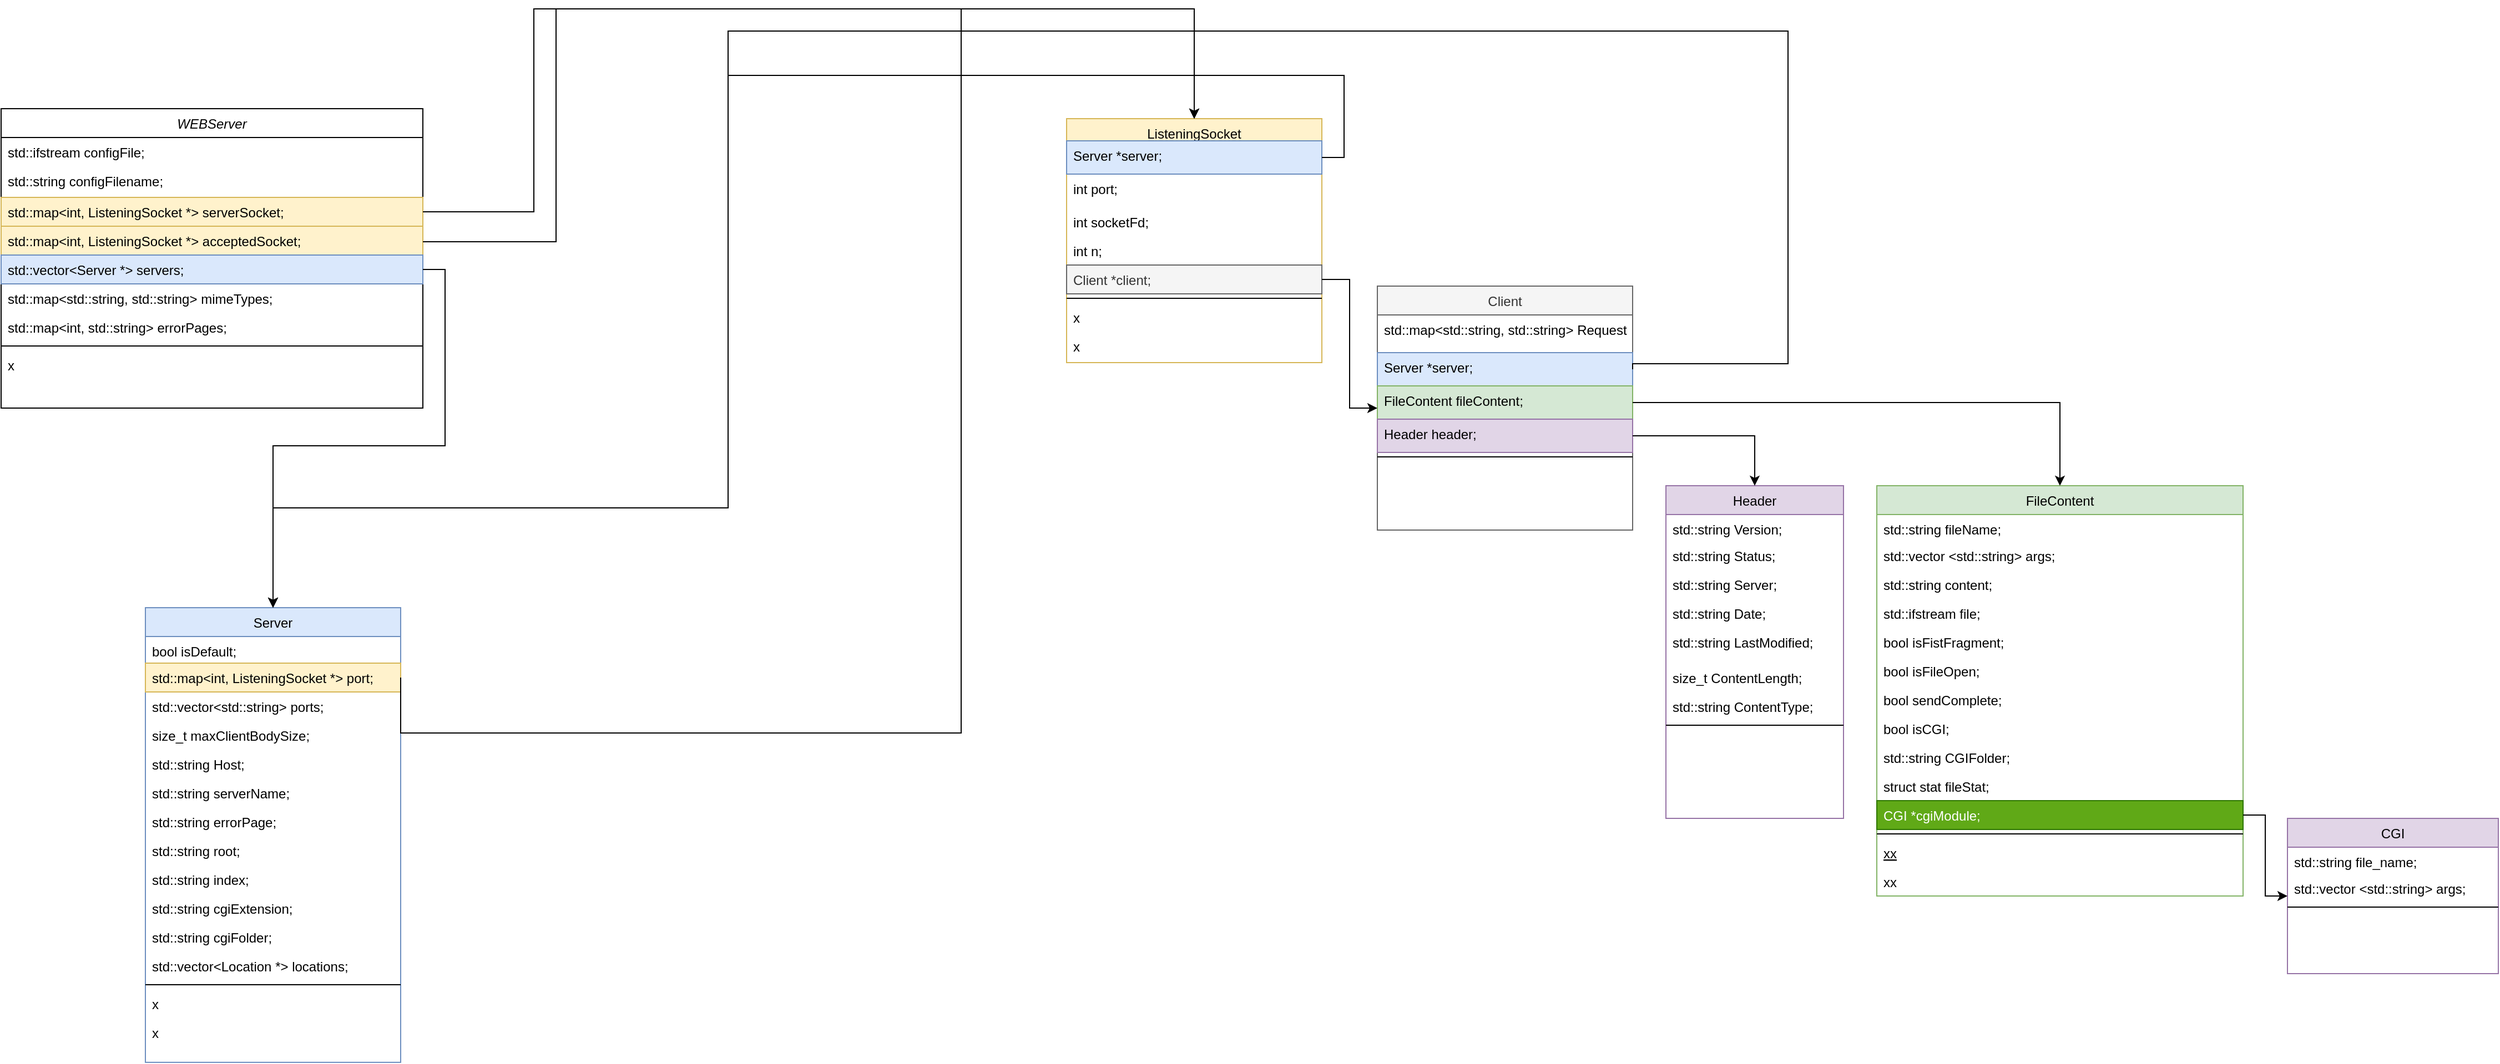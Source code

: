 <mxfile version="24.4.8" type="device">
  <diagram id="C5RBs43oDa-KdzZeNtuy" name="Page-1">
    <mxGraphModel dx="2739" dy="6313" grid="1" gridSize="10" guides="1" tooltips="1" connect="1" arrows="1" fold="1" page="1" pageScale="1" pageWidth="2336" pageHeight="1654" math="0" shadow="0">
      <root>
        <mxCell id="WIyWlLk6GJQsqaUBKTNV-0" />
        <mxCell id="WIyWlLk6GJQsqaUBKTNV-1" parent="WIyWlLk6GJQsqaUBKTNV-0" />
        <mxCell id="zkfFHV4jXpPFQw0GAbJ--0" value="WEBServer" style="swimlane;fontStyle=2;align=center;verticalAlign=top;childLayout=stackLayout;horizontal=1;startSize=26;horizontalStack=0;resizeParent=1;resizeLast=0;collapsible=1;marginBottom=0;rounded=0;shadow=0;strokeWidth=1;" parent="WIyWlLk6GJQsqaUBKTNV-1" vertex="1">
          <mxGeometry x="60" y="-4530" width="380" height="270" as="geometry">
            <mxRectangle x="230" y="140" width="160" height="26" as="alternateBounds" />
          </mxGeometry>
        </mxCell>
        <mxCell id="zkfFHV4jXpPFQw0GAbJ--1" value="std::ifstream     configFile;" style="text;align=left;verticalAlign=top;spacingLeft=4;spacingRight=4;overflow=hidden;rotatable=0;points=[[0,0.5],[1,0.5]];portConstraint=eastwest;" parent="zkfFHV4jXpPFQw0GAbJ--0" vertex="1">
          <mxGeometry y="26" width="380" height="26" as="geometry" />
        </mxCell>
        <mxCell id="zkfFHV4jXpPFQw0GAbJ--2" value="        std::string         configFilename;" style="text;align=left;verticalAlign=top;spacingLeft=4;spacingRight=4;overflow=hidden;rotatable=0;points=[[0,0.5],[1,0.5]];portConstraint=eastwest;rounded=0;shadow=0;html=0;" parent="zkfFHV4jXpPFQw0GAbJ--0" vertex="1">
          <mxGeometry y="52" width="380" height="28" as="geometry" />
        </mxCell>
        <mxCell id="zkfFHV4jXpPFQw0GAbJ--3" value="        std::map&lt;int, ListeningSocket *&gt;    serverSocket;" style="text;align=left;verticalAlign=top;spacingLeft=4;spacingRight=4;overflow=hidden;rotatable=0;points=[[0,0.5],[1,0.5]];portConstraint=eastwest;rounded=0;shadow=0;html=0;fillColor=#fff2cc;strokeColor=#d6b656;" parent="zkfFHV4jXpPFQw0GAbJ--0" vertex="1">
          <mxGeometry y="80" width="380" height="26" as="geometry" />
        </mxCell>
        <mxCell id="ML2xo1FJerdkUP84CqIJ-1" value="std::map&lt;int, ListeningSocket *&gt; acceptedSocket;" style="text;align=left;verticalAlign=top;spacingLeft=4;spacingRight=4;overflow=hidden;rotatable=0;points=[[0,0.5],[1,0.5]];portConstraint=eastwest;rounded=0;shadow=0;html=0;fillColor=#fff2cc;strokeColor=#d6b656;" vertex="1" parent="zkfFHV4jXpPFQw0GAbJ--0">
          <mxGeometry y="106" width="380" height="26" as="geometry" />
        </mxCell>
        <mxCell id="ML2xo1FJerdkUP84CqIJ-2" value="        std::vector&lt;Server *&gt;   servers;" style="text;align=left;verticalAlign=top;spacingLeft=4;spacingRight=4;overflow=hidden;rotatable=0;points=[[0,0.5],[1,0.5]];portConstraint=eastwest;rounded=0;shadow=0;html=0;fillColor=#dae8fc;strokeColor=#6c8ebf;" vertex="1" parent="zkfFHV4jXpPFQw0GAbJ--0">
          <mxGeometry y="132" width="380" height="26" as="geometry" />
        </mxCell>
        <mxCell id="ML2xo1FJerdkUP84CqIJ-3" value="        std::map&lt;std::string, std::string&gt;  mimeTypes;" style="text;align=left;verticalAlign=top;spacingLeft=4;spacingRight=4;overflow=hidden;rotatable=0;points=[[0,0.5],[1,0.5]];portConstraint=eastwest;rounded=0;shadow=0;html=0;" vertex="1" parent="zkfFHV4jXpPFQw0GAbJ--0">
          <mxGeometry y="158" width="380" height="26" as="geometry" />
        </mxCell>
        <mxCell id="ML2xo1FJerdkUP84CqIJ-4" value="        std::map&lt;int, std::string&gt;  errorPages;" style="text;align=left;verticalAlign=top;spacingLeft=4;spacingRight=4;overflow=hidden;rotatable=0;points=[[0,0.5],[1,0.5]];portConstraint=eastwest;rounded=0;shadow=0;html=0;" vertex="1" parent="zkfFHV4jXpPFQw0GAbJ--0">
          <mxGeometry y="184" width="380" height="26" as="geometry" />
        </mxCell>
        <mxCell id="zkfFHV4jXpPFQw0GAbJ--4" value="" style="line;html=1;strokeWidth=1;align=left;verticalAlign=middle;spacingTop=-1;spacingLeft=3;spacingRight=3;rotatable=0;labelPosition=right;points=[];portConstraint=eastwest;" parent="zkfFHV4jXpPFQw0GAbJ--0" vertex="1">
          <mxGeometry y="210" width="380" height="8" as="geometry" />
        </mxCell>
        <mxCell id="zkfFHV4jXpPFQw0GAbJ--5" value="x" style="text;align=left;verticalAlign=top;spacingLeft=4;spacingRight=4;overflow=hidden;rotatable=0;points=[[0,0.5],[1,0.5]];portConstraint=eastwest;" parent="zkfFHV4jXpPFQw0GAbJ--0" vertex="1">
          <mxGeometry y="218" width="380" height="26" as="geometry" />
        </mxCell>
        <mxCell id="zkfFHV4jXpPFQw0GAbJ--6" value="FileContent" style="swimlane;fontStyle=0;align=center;verticalAlign=top;childLayout=stackLayout;horizontal=1;startSize=26;horizontalStack=0;resizeParent=1;resizeLast=0;collapsible=1;marginBottom=0;rounded=0;shadow=0;strokeWidth=1;fillColor=#d5e8d4;strokeColor=#82b366;" parent="WIyWlLk6GJQsqaUBKTNV-1" vertex="1">
          <mxGeometry x="1750" y="-4190" width="330" height="370" as="geometry">
            <mxRectangle x="130" y="380" width="160" height="26" as="alternateBounds" />
          </mxGeometry>
        </mxCell>
        <mxCell id="zkfFHV4jXpPFQw0GAbJ--7" value="std::string fileName;" style="text;align=left;verticalAlign=top;spacingLeft=4;spacingRight=4;overflow=hidden;rotatable=0;points=[[0,0.5],[1,0.5]];portConstraint=eastwest;" parent="zkfFHV4jXpPFQw0GAbJ--6" vertex="1">
          <mxGeometry y="26" width="330" height="24" as="geometry" />
        </mxCell>
        <mxCell id="ML2xo1FJerdkUP84CqIJ-68" value="std::vector &lt;std::string&gt; args;" style="text;align=left;verticalAlign=top;spacingLeft=4;spacingRight=4;overflow=hidden;rotatable=0;points=[[0,0.5],[1,0.5]];portConstraint=eastwest;rounded=0;shadow=0;html=0;" vertex="1" parent="zkfFHV4jXpPFQw0GAbJ--6">
          <mxGeometry y="50" width="330" height="26" as="geometry" />
        </mxCell>
        <mxCell id="ML2xo1FJerdkUP84CqIJ-76" value="std::string content;" style="text;align=left;verticalAlign=top;spacingLeft=4;spacingRight=4;overflow=hidden;rotatable=0;points=[[0,0.5],[1,0.5]];portConstraint=eastwest;rounded=0;shadow=0;html=0;" vertex="1" parent="zkfFHV4jXpPFQw0GAbJ--6">
          <mxGeometry y="76" width="330" height="26" as="geometry" />
        </mxCell>
        <mxCell id="ML2xo1FJerdkUP84CqIJ-75" value="std::ifstream file;" style="text;align=left;verticalAlign=top;spacingLeft=4;spacingRight=4;overflow=hidden;rotatable=0;points=[[0,0.5],[1,0.5]];portConstraint=eastwest;rounded=0;shadow=0;html=0;" vertex="1" parent="zkfFHV4jXpPFQw0GAbJ--6">
          <mxGeometry y="102" width="330" height="26" as="geometry" />
        </mxCell>
        <mxCell id="ML2xo1FJerdkUP84CqIJ-74" value="bool isFistFragment;" style="text;align=left;verticalAlign=top;spacingLeft=4;spacingRight=4;overflow=hidden;rotatable=0;points=[[0,0.5],[1,0.5]];portConstraint=eastwest;rounded=0;shadow=0;html=0;" vertex="1" parent="zkfFHV4jXpPFQw0GAbJ--6">
          <mxGeometry y="128" width="330" height="26" as="geometry" />
        </mxCell>
        <mxCell id="ML2xo1FJerdkUP84CqIJ-73" value="bool isFileOpen;" style="text;align=left;verticalAlign=top;spacingLeft=4;spacingRight=4;overflow=hidden;rotatable=0;points=[[0,0.5],[1,0.5]];portConstraint=eastwest;rounded=0;shadow=0;html=0;" vertex="1" parent="zkfFHV4jXpPFQw0GAbJ--6">
          <mxGeometry y="154" width="330" height="26" as="geometry" />
        </mxCell>
        <mxCell id="ML2xo1FJerdkUP84CqIJ-72" value="bool sendComplete;" style="text;align=left;verticalAlign=top;spacingLeft=4;spacingRight=4;overflow=hidden;rotatable=0;points=[[0,0.5],[1,0.5]];portConstraint=eastwest;rounded=0;shadow=0;html=0;" vertex="1" parent="zkfFHV4jXpPFQw0GAbJ--6">
          <mxGeometry y="180" width="330" height="26" as="geometry" />
        </mxCell>
        <mxCell id="ML2xo1FJerdkUP84CqIJ-71" value="bool isCGI;" style="text;align=left;verticalAlign=top;spacingLeft=4;spacingRight=4;overflow=hidden;rotatable=0;points=[[0,0.5],[1,0.5]];portConstraint=eastwest;rounded=0;shadow=0;html=0;" vertex="1" parent="zkfFHV4jXpPFQw0GAbJ--6">
          <mxGeometry y="206" width="330" height="26" as="geometry" />
        </mxCell>
        <mxCell id="ML2xo1FJerdkUP84CqIJ-88" value="std::string CGIFolder;" style="text;align=left;verticalAlign=top;spacingLeft=4;spacingRight=4;overflow=hidden;rotatable=0;points=[[0,0.5],[1,0.5]];portConstraint=eastwest;rounded=0;shadow=0;html=0;" vertex="1" parent="zkfFHV4jXpPFQw0GAbJ--6">
          <mxGeometry y="232" width="330" height="26" as="geometry" />
        </mxCell>
        <mxCell id="ML2xo1FJerdkUP84CqIJ-70" value="struct stat fileStat;" style="text;align=left;verticalAlign=top;spacingLeft=4;spacingRight=4;overflow=hidden;rotatable=0;points=[[0,0.5],[1,0.5]];portConstraint=eastwest;rounded=0;shadow=0;html=0;" vertex="1" parent="zkfFHV4jXpPFQw0GAbJ--6">
          <mxGeometry y="258" width="330" height="26" as="geometry" />
        </mxCell>
        <mxCell id="ML2xo1FJerdkUP84CqIJ-69" value="CGI *cgiModule;" style="text;align=left;verticalAlign=top;spacingLeft=4;spacingRight=4;overflow=hidden;rotatable=0;points=[[0,0.5],[1,0.5]];portConstraint=eastwest;rounded=0;shadow=0;html=0;fillColor=#60a917;fontColor=#ffffff;strokeColor=#2D7600;" vertex="1" parent="zkfFHV4jXpPFQw0GAbJ--6">
          <mxGeometry y="284" width="330" height="26" as="geometry" />
        </mxCell>
        <mxCell id="zkfFHV4jXpPFQw0GAbJ--9" value="" style="line;html=1;strokeWidth=1;align=left;verticalAlign=middle;spacingTop=-1;spacingLeft=3;spacingRight=3;rotatable=0;labelPosition=right;points=[];portConstraint=eastwest;" parent="zkfFHV4jXpPFQw0GAbJ--6" vertex="1">
          <mxGeometry y="310" width="330" height="8" as="geometry" />
        </mxCell>
        <mxCell id="zkfFHV4jXpPFQw0GAbJ--10" value="xx" style="text;align=left;verticalAlign=top;spacingLeft=4;spacingRight=4;overflow=hidden;rotatable=0;points=[[0,0.5],[1,0.5]];portConstraint=eastwest;fontStyle=4" parent="zkfFHV4jXpPFQw0GAbJ--6" vertex="1">
          <mxGeometry y="318" width="330" height="26" as="geometry" />
        </mxCell>
        <mxCell id="zkfFHV4jXpPFQw0GAbJ--11" value="xx" style="text;align=left;verticalAlign=top;spacingLeft=4;spacingRight=4;overflow=hidden;rotatable=0;points=[[0,0.5],[1,0.5]];portConstraint=eastwest;" parent="zkfFHV4jXpPFQw0GAbJ--6" vertex="1">
          <mxGeometry y="344" width="330" height="26" as="geometry" />
        </mxCell>
        <mxCell id="zkfFHV4jXpPFQw0GAbJ--13" value="Header" style="swimlane;fontStyle=0;align=center;verticalAlign=top;childLayout=stackLayout;horizontal=1;startSize=26;horizontalStack=0;resizeParent=1;resizeLast=0;collapsible=1;marginBottom=0;rounded=0;shadow=0;strokeWidth=1;fillColor=#e1d5e7;strokeColor=#9673a6;" parent="WIyWlLk6GJQsqaUBKTNV-1" vertex="1">
          <mxGeometry x="1560" y="-4190" width="160" height="300" as="geometry">
            <mxRectangle x="340" y="380" width="170" height="26" as="alternateBounds" />
          </mxGeometry>
        </mxCell>
        <mxCell id="zkfFHV4jXpPFQw0GAbJ--14" value="        std::string Version;" style="text;align=left;verticalAlign=top;spacingLeft=4;spacingRight=4;overflow=hidden;rotatable=0;points=[[0,0.5],[1,0.5]];portConstraint=eastwest;" parent="zkfFHV4jXpPFQw0GAbJ--13" vertex="1">
          <mxGeometry y="26" width="160" height="24" as="geometry" />
        </mxCell>
        <mxCell id="ML2xo1FJerdkUP84CqIJ-53" value="std::string Status;" style="text;align=left;verticalAlign=top;spacingLeft=4;spacingRight=4;overflow=hidden;rotatable=0;points=[[0,0.5],[1,0.5]];portConstraint=eastwest;" vertex="1" parent="zkfFHV4jXpPFQw0GAbJ--13">
          <mxGeometry y="50" width="160" height="26" as="geometry" />
        </mxCell>
        <mxCell id="ML2xo1FJerdkUP84CqIJ-52" value="std::string Server;" style="text;align=left;verticalAlign=top;spacingLeft=4;spacingRight=4;overflow=hidden;rotatable=0;points=[[0,0.5],[1,0.5]];portConstraint=eastwest;" vertex="1" parent="zkfFHV4jXpPFQw0GAbJ--13">
          <mxGeometry y="76" width="160" height="26" as="geometry" />
        </mxCell>
        <mxCell id="ML2xo1FJerdkUP84CqIJ-51" value="std::string Date;" style="text;align=left;verticalAlign=top;spacingLeft=4;spacingRight=4;overflow=hidden;rotatable=0;points=[[0,0.5],[1,0.5]];portConstraint=eastwest;" vertex="1" parent="zkfFHV4jXpPFQw0GAbJ--13">
          <mxGeometry y="102" width="160" height="26" as="geometry" />
        </mxCell>
        <mxCell id="ML2xo1FJerdkUP84CqIJ-50" value="std::string LastModified;" style="text;align=left;verticalAlign=top;spacingLeft=4;spacingRight=4;overflow=hidden;rotatable=0;points=[[0,0.5],[1,0.5]];portConstraint=eastwest;" vertex="1" parent="zkfFHV4jXpPFQw0GAbJ--13">
          <mxGeometry y="128" width="160" height="32" as="geometry" />
        </mxCell>
        <mxCell id="ML2xo1FJerdkUP84CqIJ-49" value="size_t ContentLength;" style="text;align=left;verticalAlign=top;spacingLeft=4;spacingRight=4;overflow=hidden;rotatable=0;points=[[0,0.5],[1,0.5]];portConstraint=eastwest;" vertex="1" parent="zkfFHV4jXpPFQw0GAbJ--13">
          <mxGeometry y="160" width="160" height="26" as="geometry" />
        </mxCell>
        <mxCell id="ML2xo1FJerdkUP84CqIJ-55" value="std::string ContentType;" style="text;align=left;verticalAlign=top;spacingLeft=4;spacingRight=4;overflow=hidden;rotatable=0;points=[[0,0.5],[1,0.5]];portConstraint=eastwest;" vertex="1" parent="zkfFHV4jXpPFQw0GAbJ--13">
          <mxGeometry y="186" width="160" height="26" as="geometry" />
        </mxCell>
        <mxCell id="zkfFHV4jXpPFQw0GAbJ--15" value="" style="line;html=1;strokeWidth=1;align=left;verticalAlign=middle;spacingTop=-1;spacingLeft=3;spacingRight=3;rotatable=0;labelPosition=right;points=[];portConstraint=eastwest;" parent="zkfFHV4jXpPFQw0GAbJ--13" vertex="1">
          <mxGeometry y="212" width="160" height="8" as="geometry" />
        </mxCell>
        <mxCell id="zkfFHV4jXpPFQw0GAbJ--17" value="Server" style="swimlane;fontStyle=0;align=center;verticalAlign=top;childLayout=stackLayout;horizontal=1;startSize=26;horizontalStack=0;resizeParent=1;resizeLast=0;collapsible=1;marginBottom=0;rounded=0;shadow=0;strokeWidth=1;fillColor=#dae8fc;strokeColor=#6c8ebf;" parent="WIyWlLk6GJQsqaUBKTNV-1" vertex="1">
          <mxGeometry x="190" y="-4080" width="230" height="410" as="geometry">
            <mxRectangle x="550" y="140" width="160" height="26" as="alternateBounds" />
          </mxGeometry>
        </mxCell>
        <mxCell id="zkfFHV4jXpPFQw0GAbJ--18" value="        bool        isDefault;" style="text;align=left;verticalAlign=top;spacingLeft=4;spacingRight=4;overflow=hidden;rotatable=0;points=[[0,0.5],[1,0.5]];portConstraint=eastwest;fontStyle=0" parent="zkfFHV4jXpPFQw0GAbJ--17" vertex="1">
          <mxGeometry y="26" width="230" height="24" as="geometry" />
        </mxCell>
        <mxCell id="zkfFHV4jXpPFQw0GAbJ--19" value="std::map&lt;int, ListeningSocket *&gt; port;" style="text;align=left;verticalAlign=top;spacingLeft=4;spacingRight=4;overflow=hidden;rotatable=0;points=[[0,0.5],[1,0.5]];portConstraint=eastwest;rounded=0;shadow=0;html=0;fillColor=#fff2cc;strokeColor=#d6b656;" parent="zkfFHV4jXpPFQw0GAbJ--17" vertex="1">
          <mxGeometry y="50" width="230" height="26" as="geometry" />
        </mxCell>
        <mxCell id="ML2xo1FJerdkUP84CqIJ-5" value="std::vector&lt;std::string&gt; ports;" style="text;align=left;verticalAlign=top;spacingLeft=4;spacingRight=4;overflow=hidden;rotatable=0;points=[[0,0.5],[1,0.5]];portConstraint=eastwest;rounded=0;shadow=0;html=0;" vertex="1" parent="zkfFHV4jXpPFQw0GAbJ--17">
          <mxGeometry y="76" width="230" height="26" as="geometry" />
        </mxCell>
        <mxCell id="ML2xo1FJerdkUP84CqIJ-6" value="size_t maxClientBodySize;" style="text;align=left;verticalAlign=top;spacingLeft=4;spacingRight=4;overflow=hidden;rotatable=0;points=[[0,0.5],[1,0.5]];portConstraint=eastwest;rounded=0;shadow=0;html=0;" vertex="1" parent="zkfFHV4jXpPFQw0GAbJ--17">
          <mxGeometry y="102" width="230" height="26" as="geometry" />
        </mxCell>
        <mxCell id="ML2xo1FJerdkUP84CqIJ-7" value="std::string Host;" style="text;align=left;verticalAlign=top;spacingLeft=4;spacingRight=4;overflow=hidden;rotatable=0;points=[[0,0.5],[1,0.5]];portConstraint=eastwest;rounded=0;shadow=0;html=0;" vertex="1" parent="zkfFHV4jXpPFQw0GAbJ--17">
          <mxGeometry y="128" width="230" height="26" as="geometry" />
        </mxCell>
        <mxCell id="ML2xo1FJerdkUP84CqIJ-10" value="std::string serverName;" style="text;align=left;verticalAlign=top;spacingLeft=4;spacingRight=4;overflow=hidden;rotatable=0;points=[[0,0.5],[1,0.5]];portConstraint=eastwest;rounded=0;shadow=0;html=0;" vertex="1" parent="zkfFHV4jXpPFQw0GAbJ--17">
          <mxGeometry y="154" width="230" height="26" as="geometry" />
        </mxCell>
        <mxCell id="ML2xo1FJerdkUP84CqIJ-8" value="std::string errorPage;" style="text;align=left;verticalAlign=top;spacingLeft=4;spacingRight=4;overflow=hidden;rotatable=0;points=[[0,0.5],[1,0.5]];portConstraint=eastwest;rounded=0;shadow=0;html=0;" vertex="1" parent="zkfFHV4jXpPFQw0GAbJ--17">
          <mxGeometry y="180" width="230" height="26" as="geometry" />
        </mxCell>
        <mxCell id="ML2xo1FJerdkUP84CqIJ-9" value="std::string root;" style="text;align=left;verticalAlign=top;spacingLeft=4;spacingRight=4;overflow=hidden;rotatable=0;points=[[0,0.5],[1,0.5]];portConstraint=eastwest;rounded=0;shadow=0;html=0;" vertex="1" parent="zkfFHV4jXpPFQw0GAbJ--17">
          <mxGeometry y="206" width="230" height="26" as="geometry" />
        </mxCell>
        <mxCell id="ML2xo1FJerdkUP84CqIJ-16" value="std::string index;" style="text;align=left;verticalAlign=top;spacingLeft=4;spacingRight=4;overflow=hidden;rotatable=0;points=[[0,0.5],[1,0.5]];portConstraint=eastwest;rounded=0;shadow=0;html=0;" vertex="1" parent="zkfFHV4jXpPFQw0GAbJ--17">
          <mxGeometry y="232" width="230" height="26" as="geometry" />
        </mxCell>
        <mxCell id="ML2xo1FJerdkUP84CqIJ-15" value="std::string cgiExtension;" style="text;align=left;verticalAlign=top;spacingLeft=4;spacingRight=4;overflow=hidden;rotatable=0;points=[[0,0.5],[1,0.5]];portConstraint=eastwest;rounded=0;shadow=0;html=0;" vertex="1" parent="zkfFHV4jXpPFQw0GAbJ--17">
          <mxGeometry y="258" width="230" height="26" as="geometry" />
        </mxCell>
        <mxCell id="ML2xo1FJerdkUP84CqIJ-14" value="std::string cgiFolder;" style="text;align=left;verticalAlign=top;spacingLeft=4;spacingRight=4;overflow=hidden;rotatable=0;points=[[0,0.5],[1,0.5]];portConstraint=eastwest;rounded=0;shadow=0;html=0;" vertex="1" parent="zkfFHV4jXpPFQw0GAbJ--17">
          <mxGeometry y="284" width="230" height="26" as="geometry" />
        </mxCell>
        <mxCell id="ML2xo1FJerdkUP84CqIJ-13" value="std::vector&lt;Location *&gt; locations;" style="text;align=left;verticalAlign=top;spacingLeft=4;spacingRight=4;overflow=hidden;rotatable=0;points=[[0,0.5],[1,0.5]];portConstraint=eastwest;rounded=0;shadow=0;html=0;" vertex="1" parent="zkfFHV4jXpPFQw0GAbJ--17">
          <mxGeometry y="310" width="230" height="26" as="geometry" />
        </mxCell>
        <mxCell id="zkfFHV4jXpPFQw0GAbJ--23" value="" style="line;html=1;strokeWidth=1;align=left;verticalAlign=middle;spacingTop=-1;spacingLeft=3;spacingRight=3;rotatable=0;labelPosition=right;points=[];portConstraint=eastwest;" parent="zkfFHV4jXpPFQw0GAbJ--17" vertex="1">
          <mxGeometry y="336" width="230" height="8" as="geometry" />
        </mxCell>
        <mxCell id="zkfFHV4jXpPFQw0GAbJ--24" value="x" style="text;align=left;verticalAlign=top;spacingLeft=4;spacingRight=4;overflow=hidden;rotatable=0;points=[[0,0.5],[1,0.5]];portConstraint=eastwest;" parent="zkfFHV4jXpPFQw0GAbJ--17" vertex="1">
          <mxGeometry y="344" width="230" height="26" as="geometry" />
        </mxCell>
        <mxCell id="zkfFHV4jXpPFQw0GAbJ--25" value="x" style="text;align=left;verticalAlign=top;spacingLeft=4;spacingRight=4;overflow=hidden;rotatable=0;points=[[0,0.5],[1,0.5]];portConstraint=eastwest;" parent="zkfFHV4jXpPFQw0GAbJ--17" vertex="1">
          <mxGeometry y="370" width="230" height="26" as="geometry" />
        </mxCell>
        <mxCell id="ML2xo1FJerdkUP84CqIJ-17" value="ListeningSocket" style="swimlane;fontStyle=0;align=center;verticalAlign=top;childLayout=stackLayout;horizontal=1;startSize=20;horizontalStack=0;resizeParent=1;resizeLast=0;collapsible=1;marginBottom=0;rounded=0;shadow=0;strokeWidth=1;fillColor=#fff2cc;strokeColor=#d6b656;" vertex="1" parent="WIyWlLk6GJQsqaUBKTNV-1">
          <mxGeometry x="1020" y="-4521" width="230" height="220" as="geometry">
            <mxRectangle x="550" y="140" width="160" height="26" as="alternateBounds" />
          </mxGeometry>
        </mxCell>
        <mxCell id="ML2xo1FJerdkUP84CqIJ-18" value="    Server *server;" style="text;align=left;verticalAlign=top;spacingLeft=4;spacingRight=4;overflow=hidden;rotatable=0;points=[[0,0.5],[1,0.5]];portConstraint=eastwest;fillColor=#dae8fc;strokeColor=#6c8ebf;" vertex="1" parent="ML2xo1FJerdkUP84CqIJ-17">
          <mxGeometry y="20" width="230" height="30" as="geometry" />
        </mxCell>
        <mxCell id="ML2xo1FJerdkUP84CqIJ-19" value="int port;" style="text;align=left;verticalAlign=top;spacingLeft=4;spacingRight=4;overflow=hidden;rotatable=0;points=[[0,0.5],[1,0.5]];portConstraint=eastwest;rounded=0;shadow=0;html=0;" vertex="1" parent="ML2xo1FJerdkUP84CqIJ-17">
          <mxGeometry y="50" width="230" height="30" as="geometry" />
        </mxCell>
        <mxCell id="ML2xo1FJerdkUP84CqIJ-20" value="int socketFd;" style="text;align=left;verticalAlign=top;spacingLeft=4;spacingRight=4;overflow=hidden;rotatable=0;points=[[0,0.5],[1,0.5]];portConstraint=eastwest;rounded=0;shadow=0;html=0;" vertex="1" parent="ML2xo1FJerdkUP84CqIJ-17">
          <mxGeometry y="80" width="230" height="26" as="geometry" />
        </mxCell>
        <mxCell id="ML2xo1FJerdkUP84CqIJ-21" value="int n;" style="text;align=left;verticalAlign=top;spacingLeft=4;spacingRight=4;overflow=hidden;rotatable=0;points=[[0,0.5],[1,0.5]];portConstraint=eastwest;rounded=0;shadow=0;html=0;" vertex="1" parent="ML2xo1FJerdkUP84CqIJ-17">
          <mxGeometry y="106" width="230" height="26" as="geometry" />
        </mxCell>
        <mxCell id="ML2xo1FJerdkUP84CqIJ-22" value="Client *client;" style="text;align=left;verticalAlign=top;spacingLeft=4;spacingRight=4;overflow=hidden;rotatable=0;points=[[0,0.5],[1,0.5]];portConstraint=eastwest;rounded=0;shadow=0;html=0;fillColor=#f5f5f5;fontColor=#333333;strokeColor=#666666;" vertex="1" parent="ML2xo1FJerdkUP84CqIJ-17">
          <mxGeometry y="132" width="230" height="26" as="geometry" />
        </mxCell>
        <mxCell id="ML2xo1FJerdkUP84CqIJ-30" value="" style="line;html=1;strokeWidth=1;align=left;verticalAlign=middle;spacingTop=-1;spacingLeft=3;spacingRight=3;rotatable=0;labelPosition=right;points=[];portConstraint=eastwest;" vertex="1" parent="ML2xo1FJerdkUP84CqIJ-17">
          <mxGeometry y="158" width="230" height="8" as="geometry" />
        </mxCell>
        <mxCell id="ML2xo1FJerdkUP84CqIJ-31" value="x" style="text;align=left;verticalAlign=top;spacingLeft=4;spacingRight=4;overflow=hidden;rotatable=0;points=[[0,0.5],[1,0.5]];portConstraint=eastwest;" vertex="1" parent="ML2xo1FJerdkUP84CqIJ-17">
          <mxGeometry y="166" width="230" height="26" as="geometry" />
        </mxCell>
        <mxCell id="ML2xo1FJerdkUP84CqIJ-32" value="x" style="text;align=left;verticalAlign=top;spacingLeft=4;spacingRight=4;overflow=hidden;rotatable=0;points=[[0,0.5],[1,0.5]];portConstraint=eastwest;" vertex="1" parent="ML2xo1FJerdkUP84CqIJ-17">
          <mxGeometry y="192" width="230" height="26" as="geometry" />
        </mxCell>
        <mxCell id="ML2xo1FJerdkUP84CqIJ-41" value="Client" style="swimlane;fontStyle=0;align=center;verticalAlign=top;childLayout=stackLayout;horizontal=1;startSize=26;horizontalStack=0;resizeParent=1;resizeLast=0;collapsible=1;marginBottom=0;rounded=0;shadow=0;strokeWidth=1;fillColor=#f5f5f5;fontColor=#333333;strokeColor=#666666;" vertex="1" parent="WIyWlLk6GJQsqaUBKTNV-1">
          <mxGeometry x="1300" y="-4370" width="230" height="220" as="geometry">
            <mxRectangle x="340" y="380" width="170" height="26" as="alternateBounds" />
          </mxGeometry>
        </mxCell>
        <mxCell id="ML2xo1FJerdkUP84CqIJ-42" value="    std::map&lt;std::string, std::string&gt; Request;" style="text;align=left;verticalAlign=top;spacingLeft=4;spacingRight=4;overflow=hidden;rotatable=0;points=[[0,0.5],[1,0.5]];portConstraint=eastwest;" vertex="1" parent="ML2xo1FJerdkUP84CqIJ-41">
          <mxGeometry y="26" width="230" height="34" as="geometry" />
        </mxCell>
        <mxCell id="ML2xo1FJerdkUP84CqIJ-46" value="Server *server;" style="text;align=left;verticalAlign=top;spacingLeft=4;spacingRight=4;overflow=hidden;rotatable=0;points=[[0,0.5],[1,0.5]];portConstraint=eastwest;fillColor=#dae8fc;strokeColor=#6c8ebf;" vertex="1" parent="ML2xo1FJerdkUP84CqIJ-41">
          <mxGeometry y="60" width="230" height="30" as="geometry" />
        </mxCell>
        <mxCell id="ML2xo1FJerdkUP84CqIJ-44" value="FileContent fileContent;" style="text;align=left;verticalAlign=top;spacingLeft=4;spacingRight=4;overflow=hidden;rotatable=0;points=[[0,0.5],[1,0.5]];portConstraint=eastwest;fillColor=#d5e8d4;strokeColor=#82b366;" vertex="1" parent="ML2xo1FJerdkUP84CqIJ-41">
          <mxGeometry y="90" width="230" height="30" as="geometry" />
        </mxCell>
        <mxCell id="ML2xo1FJerdkUP84CqIJ-45" value="Header header;" style="text;align=left;verticalAlign=top;spacingLeft=4;spacingRight=4;overflow=hidden;rotatable=0;points=[[0,0.5],[1,0.5]];portConstraint=eastwest;fillColor=#e1d5e7;strokeColor=#9673a6;" vertex="1" parent="ML2xo1FJerdkUP84CqIJ-41">
          <mxGeometry y="120" width="230" height="30" as="geometry" />
        </mxCell>
        <mxCell id="ML2xo1FJerdkUP84CqIJ-43" value="" style="line;html=1;strokeWidth=1;align=left;verticalAlign=middle;spacingTop=-1;spacingLeft=3;spacingRight=3;rotatable=0;labelPosition=right;points=[];portConstraint=eastwest;" vertex="1" parent="ML2xo1FJerdkUP84CqIJ-41">
          <mxGeometry y="150" width="230" height="8" as="geometry" />
        </mxCell>
        <mxCell id="ML2xo1FJerdkUP84CqIJ-54" style="edgeStyle=orthogonalEdgeStyle;rounded=0;orthogonalLoop=1;jettySize=auto;html=1;entryX=0.5;entryY=0;entryDx=0;entryDy=0;" edge="1" parent="WIyWlLk6GJQsqaUBKTNV-1" source="ML2xo1FJerdkUP84CqIJ-45" target="zkfFHV4jXpPFQw0GAbJ--13">
          <mxGeometry relative="1" as="geometry" />
        </mxCell>
        <mxCell id="ML2xo1FJerdkUP84CqIJ-56" style="edgeStyle=orthogonalEdgeStyle;rounded=0;orthogonalLoop=1;jettySize=auto;html=1;exitX=1;exitY=0.5;exitDx=0;exitDy=0;entryX=0.5;entryY=0;entryDx=0;entryDy=0;" edge="1" parent="WIyWlLk6GJQsqaUBKTNV-1" source="ML2xo1FJerdkUP84CqIJ-44" target="zkfFHV4jXpPFQw0GAbJ--6">
          <mxGeometry relative="1" as="geometry">
            <mxPoint x="1820" y="-4190" as="targetPoint" />
            <Array as="points">
              <mxPoint x="1915" y="-4265" />
            </Array>
          </mxGeometry>
        </mxCell>
        <mxCell id="ML2xo1FJerdkUP84CqIJ-57" style="edgeStyle=orthogonalEdgeStyle;rounded=0;orthogonalLoop=1;jettySize=auto;html=1;entryX=0.5;entryY=0;entryDx=0;entryDy=0;exitX=1;exitY=0.5;exitDx=0;exitDy=0;" edge="1" parent="WIyWlLk6GJQsqaUBKTNV-1" source="ML2xo1FJerdkUP84CqIJ-46" target="zkfFHV4jXpPFQw0GAbJ--17">
          <mxGeometry relative="1" as="geometry">
            <Array as="points">
              <mxPoint x="1530" y="-4300" />
              <mxPoint x="1670" y="-4300" />
              <mxPoint x="1670" y="-4600" />
              <mxPoint x="715" y="-4600" />
              <mxPoint x="715" y="-4170" />
              <mxPoint x="305" y="-4170" />
            </Array>
          </mxGeometry>
        </mxCell>
        <mxCell id="ML2xo1FJerdkUP84CqIJ-58" style="edgeStyle=orthogonalEdgeStyle;rounded=0;orthogonalLoop=1;jettySize=auto;html=1;entryX=0.5;entryY=0;entryDx=0;entryDy=0;exitX=1;exitY=0.5;exitDx=0;exitDy=0;" edge="1" parent="WIyWlLk6GJQsqaUBKTNV-1" source="ML2xo1FJerdkUP84CqIJ-18" target="zkfFHV4jXpPFQw0GAbJ--17">
          <mxGeometry relative="1" as="geometry">
            <Array as="points">
              <mxPoint x="1270" y="-4486" />
              <mxPoint x="1270" y="-4560" />
              <mxPoint x="715" y="-4560" />
              <mxPoint x="715" y="-4170" />
              <mxPoint x="305" y="-4170" />
            </Array>
          </mxGeometry>
        </mxCell>
        <mxCell id="ML2xo1FJerdkUP84CqIJ-59" style="edgeStyle=orthogonalEdgeStyle;rounded=0;orthogonalLoop=1;jettySize=auto;html=1;" edge="1" parent="WIyWlLk6GJQsqaUBKTNV-1" source="ML2xo1FJerdkUP84CqIJ-22" target="ML2xo1FJerdkUP84CqIJ-41">
          <mxGeometry relative="1" as="geometry" />
        </mxCell>
        <mxCell id="ML2xo1FJerdkUP84CqIJ-60" style="edgeStyle=orthogonalEdgeStyle;rounded=0;orthogonalLoop=1;jettySize=auto;html=1;entryX=0.5;entryY=0;entryDx=0;entryDy=0;exitX=1;exitY=0.5;exitDx=0;exitDy=0;" edge="1" parent="WIyWlLk6GJQsqaUBKTNV-1" source="zkfFHV4jXpPFQw0GAbJ--3" target="ML2xo1FJerdkUP84CqIJ-17">
          <mxGeometry relative="1" as="geometry">
            <Array as="points">
              <mxPoint x="540" y="-4437" />
              <mxPoint x="540" y="-4620" />
              <mxPoint x="1135" y="-4620" />
            </Array>
          </mxGeometry>
        </mxCell>
        <mxCell id="ML2xo1FJerdkUP84CqIJ-61" style="edgeStyle=orthogonalEdgeStyle;rounded=0;orthogonalLoop=1;jettySize=auto;html=1;entryX=0.5;entryY=0;entryDx=0;entryDy=0;" edge="1" parent="WIyWlLk6GJQsqaUBKTNV-1" source="ML2xo1FJerdkUP84CqIJ-1" target="ML2xo1FJerdkUP84CqIJ-17">
          <mxGeometry relative="1" as="geometry">
            <Array as="points">
              <mxPoint x="560" y="-4410" />
              <mxPoint x="560" y="-4620" />
              <mxPoint x="1135" y="-4620" />
            </Array>
          </mxGeometry>
        </mxCell>
        <mxCell id="ML2xo1FJerdkUP84CqIJ-62" style="edgeStyle=orthogonalEdgeStyle;rounded=0;orthogonalLoop=1;jettySize=auto;html=1;entryX=0.5;entryY=0;entryDx=0;entryDy=0;" edge="1" parent="WIyWlLk6GJQsqaUBKTNV-1" source="ML2xo1FJerdkUP84CqIJ-2" target="zkfFHV4jXpPFQw0GAbJ--17">
          <mxGeometry relative="1" as="geometry" />
        </mxCell>
        <mxCell id="ML2xo1FJerdkUP84CqIJ-63" style="edgeStyle=orthogonalEdgeStyle;rounded=0;orthogonalLoop=1;jettySize=auto;html=1;entryX=0.5;entryY=0;entryDx=0;entryDy=0;exitX=1;exitY=0.5;exitDx=0;exitDy=0;" edge="1" parent="WIyWlLk6GJQsqaUBKTNV-1" source="zkfFHV4jXpPFQw0GAbJ--19" target="ML2xo1FJerdkUP84CqIJ-17">
          <mxGeometry relative="1" as="geometry">
            <Array as="points">
              <mxPoint x="925" y="-3967" />
              <mxPoint x="925" y="-4620" />
              <mxPoint x="1135" y="-4620" />
            </Array>
          </mxGeometry>
        </mxCell>
        <mxCell id="ML2xo1FJerdkUP84CqIJ-77" value="CGI" style="swimlane;fontStyle=0;align=center;verticalAlign=top;childLayout=stackLayout;horizontal=1;startSize=26;horizontalStack=0;resizeParent=1;resizeLast=0;collapsible=1;marginBottom=0;rounded=0;shadow=0;strokeWidth=1;fillColor=#e1d5e7;strokeColor=#9673a6;" vertex="1" parent="WIyWlLk6GJQsqaUBKTNV-1">
          <mxGeometry x="2120" y="-3890" width="190" height="140" as="geometry">
            <mxRectangle x="340" y="380" width="170" height="26" as="alternateBounds" />
          </mxGeometry>
        </mxCell>
        <mxCell id="ML2xo1FJerdkUP84CqIJ-78" value="    std::string file_name;" style="text;align=left;verticalAlign=top;spacingLeft=4;spacingRight=4;overflow=hidden;rotatable=0;points=[[0,0.5],[1,0.5]];portConstraint=eastwest;" vertex="1" parent="ML2xo1FJerdkUP84CqIJ-77">
          <mxGeometry y="26" width="190" height="24" as="geometry" />
        </mxCell>
        <mxCell id="ML2xo1FJerdkUP84CqIJ-84" value="std::vector &lt;std::string&gt; args;" style="text;align=left;verticalAlign=top;spacingLeft=4;spacingRight=4;overflow=hidden;rotatable=0;points=[[0,0.5],[1,0.5]];portConstraint=eastwest;" vertex="1" parent="ML2xo1FJerdkUP84CqIJ-77">
          <mxGeometry y="50" width="190" height="26" as="geometry" />
        </mxCell>
        <mxCell id="ML2xo1FJerdkUP84CqIJ-85" value="" style="line;html=1;strokeWidth=1;align=left;verticalAlign=middle;spacingTop=-1;spacingLeft=3;spacingRight=3;rotatable=0;labelPosition=right;points=[];portConstraint=eastwest;" vertex="1" parent="ML2xo1FJerdkUP84CqIJ-77">
          <mxGeometry y="76" width="190" height="8" as="geometry" />
        </mxCell>
        <mxCell id="ML2xo1FJerdkUP84CqIJ-86" style="edgeStyle=orthogonalEdgeStyle;rounded=0;orthogonalLoop=1;jettySize=auto;html=1;" edge="1" parent="WIyWlLk6GJQsqaUBKTNV-1" source="ML2xo1FJerdkUP84CqIJ-69" target="ML2xo1FJerdkUP84CqIJ-77">
          <mxGeometry relative="1" as="geometry" />
        </mxCell>
      </root>
    </mxGraphModel>
  </diagram>
</mxfile>
